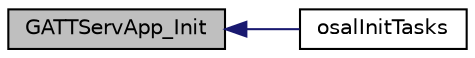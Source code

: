 digraph "GATTServApp_Init"
{
  edge [fontname="Helvetica",fontsize="10",labelfontname="Helvetica",labelfontsize="10"];
  node [fontname="Helvetica",fontsize="10",shape=record];
  rankdir="LR";
  Node1 [label="GATTServApp_Init",height=0.2,width=0.4,color="black", fillcolor="grey75", style="filled" fontcolor="black"];
  Node1 -> Node2 [dir="back",color="midnightblue",fontsize="10",style="solid",fontname="Helvetica"];
  Node2 [label="osalInitTasks",height=0.2,width=0.4,color="black", fillcolor="white", style="filled",URL="$_o_s_a_l___b_l_e___bridge_8c.html#a7ad49ef9f96d7753c3e77e0e69231bb2"];
}
